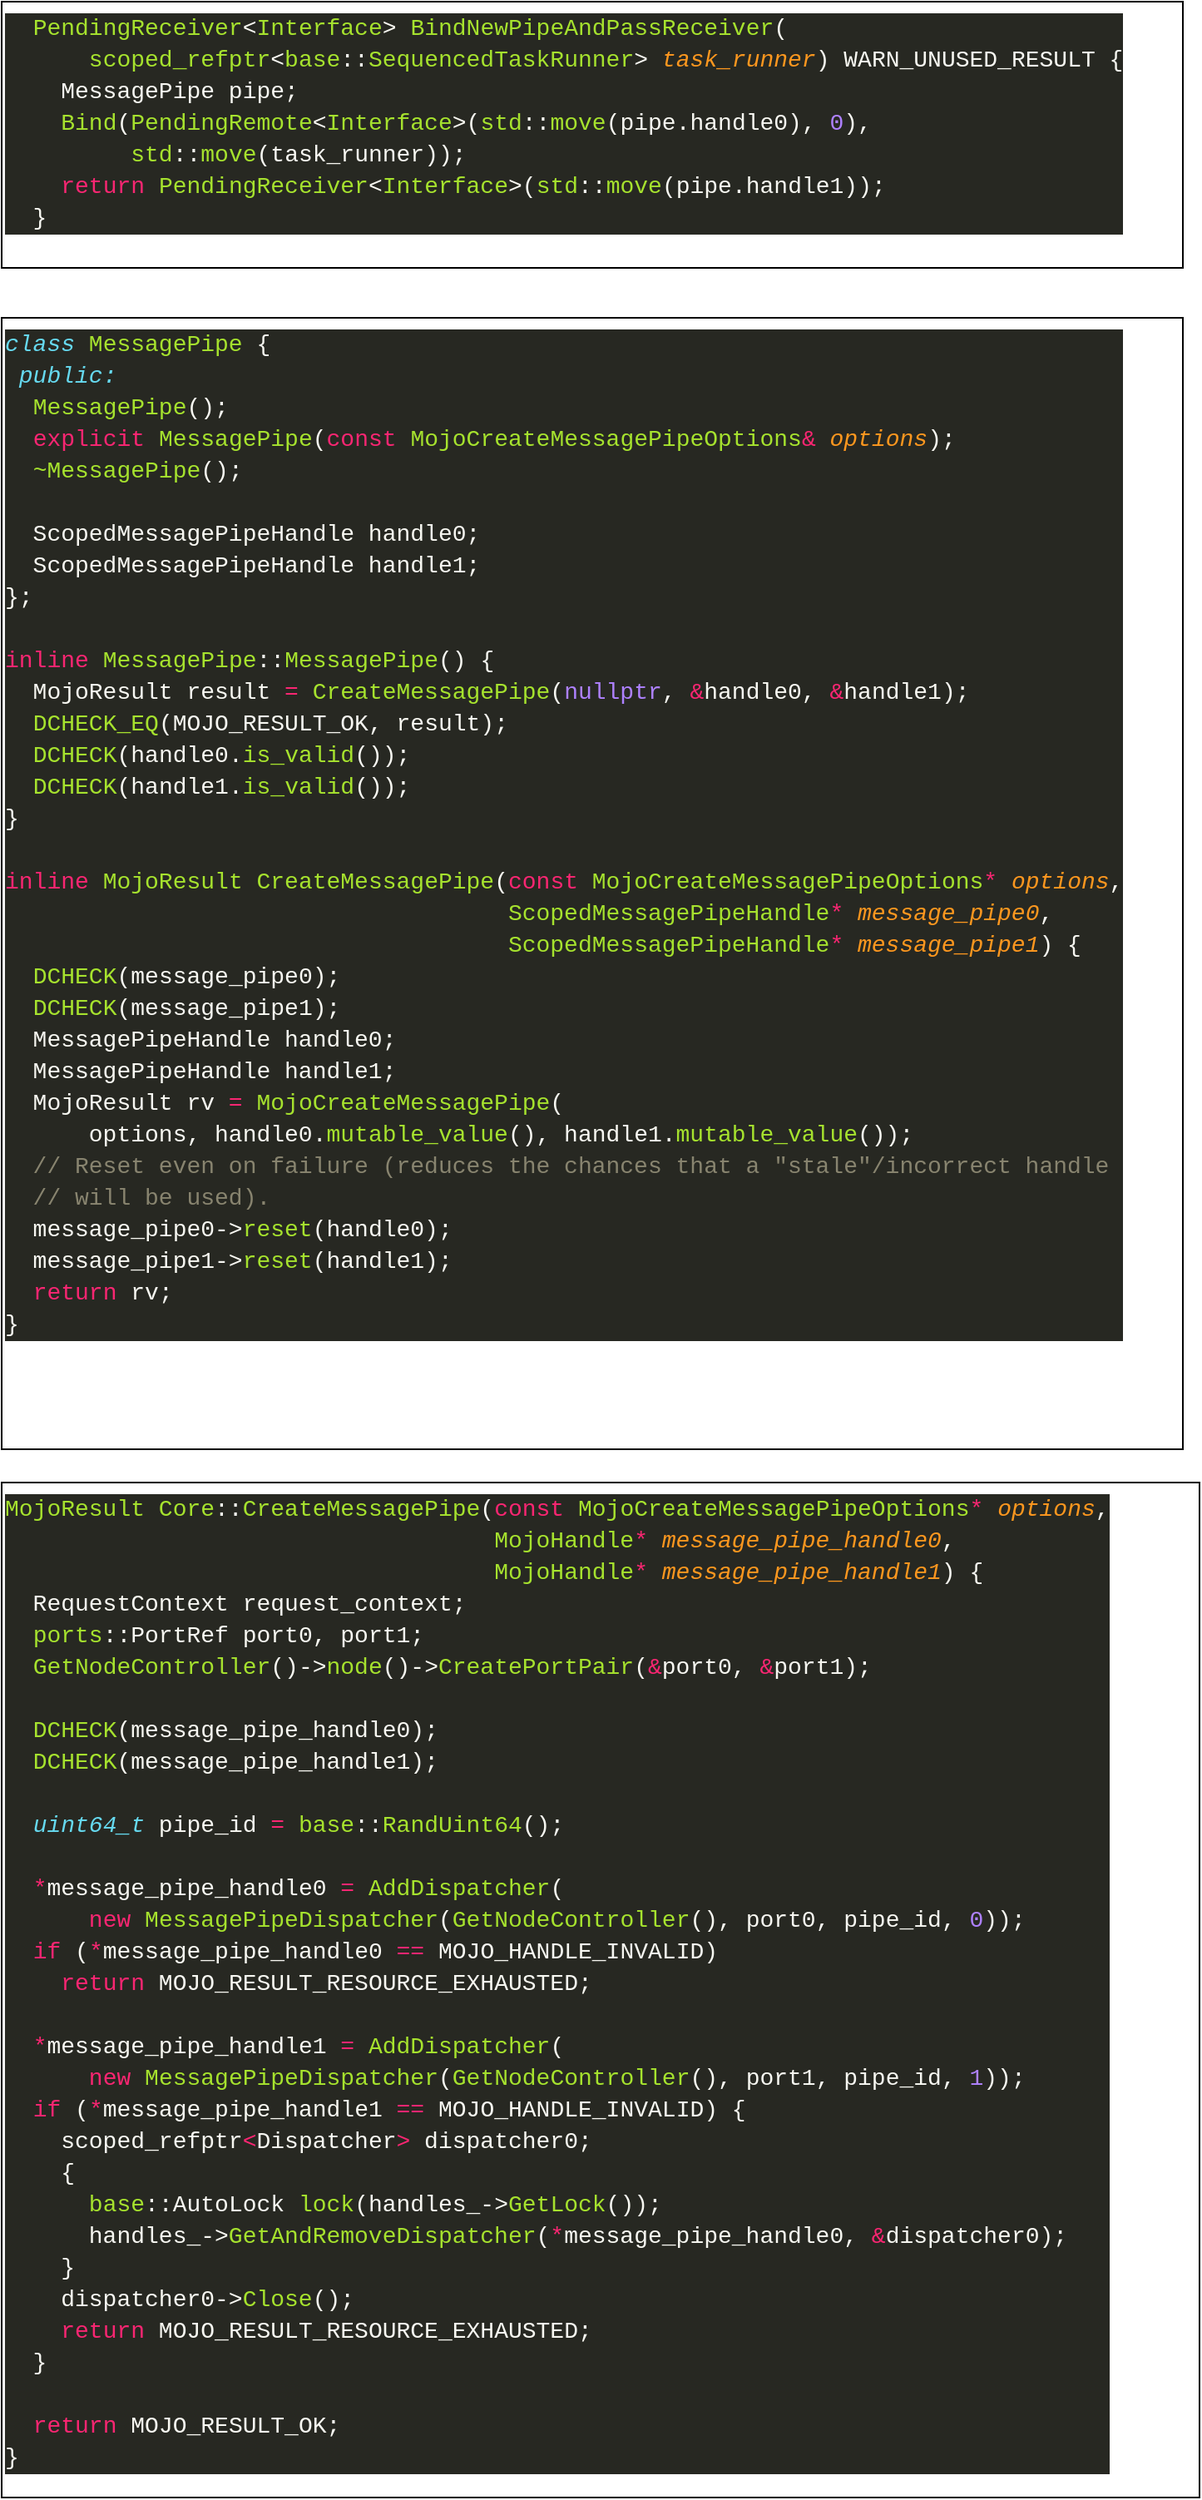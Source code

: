 <mxfile version="13.10.0" type="embed">
    <diagram id="FJJEzdKPHFxWWg1clmh_" name="Page-1">
        <mxGraphModel dx="1095" dy="789" grid="1" gridSize="10" guides="1" tooltips="1" connect="1" arrows="1" fold="1" page="1" pageScale="1" pageWidth="827" pageHeight="1169" math="0" shadow="0">
            <root>
                <mxCell id="0"/>
                <mxCell id="1" parent="0"/>
                <mxCell id="2" value="&lt;div style=&quot;color: rgb(248 , 248 , 242) ; background-color: rgb(39 , 40 , 34) ; font-family: &amp;quot;consolas&amp;quot; , &amp;quot;courier new&amp;quot; , monospace ; font-size: 14px ; line-height: 19px&quot;&gt;&lt;div&gt;&amp;nbsp;&amp;nbsp;&lt;span style=&quot;color: rgb(166 , 226 , 46)&quot;&gt;PendingReceiver&lt;/span&gt;&amp;lt;&lt;span style=&quot;color: rgb(166 , 226 , 46)&quot;&gt;Interface&lt;/span&gt;&amp;gt;&amp;nbsp;&lt;span style=&quot;color: #a6e22e&quot;&gt;BindNewPipeAndPassReceiver&lt;/span&gt;(&lt;/div&gt;&lt;div&gt;&amp;nbsp;&amp;nbsp;&amp;nbsp;&amp;nbsp;&amp;nbsp;&amp;nbsp;&lt;span style=&quot;color: rgb(166 , 226 , 46)&quot;&gt;scoped_refptr&lt;/span&gt;&amp;lt;&lt;span style=&quot;color: rgb(166 , 226 , 46)&quot;&gt;base&lt;/span&gt;::&lt;span style=&quot;color: rgb(166 , 226 , 46)&quot;&gt;SequencedTaskRunner&lt;/span&gt;&amp;gt;&amp;nbsp;&lt;span style=&quot;color: #fd971f ; font-style: italic&quot;&gt;task_runner&lt;/span&gt;)&amp;nbsp;WARN_UNUSED_RESULT&amp;nbsp;{&lt;/div&gt;&lt;div&gt;&amp;nbsp;&amp;nbsp;&amp;nbsp;&amp;nbsp;MessagePipe&amp;nbsp;pipe;&lt;/div&gt;&lt;div&gt;&amp;nbsp;&amp;nbsp;&amp;nbsp;&amp;nbsp;&lt;span style=&quot;color: #a6e22e&quot;&gt;Bind&lt;/span&gt;(&lt;span style=&quot;color: #a6e22e&quot;&gt;PendingRemote&lt;/span&gt;&amp;lt;&lt;span style=&quot;color: rgb(166 , 226 , 46)&quot;&gt;Interface&lt;/span&gt;&amp;gt;(&lt;span style=&quot;color: rgb(166 , 226 , 46)&quot;&gt;std&lt;/span&gt;::&lt;span style=&quot;color: #a6e22e&quot;&gt;move&lt;/span&gt;(pipe.handle0),&amp;nbsp;&lt;span style=&quot;color: #ae81ff&quot;&gt;0&lt;/span&gt;),&lt;/div&gt;&lt;div&gt;&amp;nbsp;&amp;nbsp;&amp;nbsp;&amp;nbsp;&amp;nbsp;&amp;nbsp;&amp;nbsp;&amp;nbsp;&amp;nbsp;&lt;span style=&quot;color: rgb(166 , 226 , 46)&quot;&gt;std&lt;/span&gt;::&lt;span style=&quot;color: #a6e22e&quot;&gt;move&lt;/span&gt;(task_runner));&lt;/div&gt;&lt;div&gt;&amp;nbsp;&amp;nbsp;&amp;nbsp;&amp;nbsp;&lt;span style=&quot;color: #f92672&quot;&gt;return&lt;/span&gt;&amp;nbsp;&lt;span style=&quot;color: #a6e22e&quot;&gt;PendingReceiver&lt;/span&gt;&amp;lt;&lt;span style=&quot;color: rgb(166 , 226 , 46)&quot;&gt;Interface&lt;/span&gt;&amp;gt;(&lt;span style=&quot;color: rgb(166 , 226 , 46)&quot;&gt;std&lt;/span&gt;::&lt;span style=&quot;color: #a6e22e&quot;&gt;move&lt;/span&gt;(pipe.handle1));&lt;/div&gt;&lt;div style=&quot;&quot;&gt;&amp;nbsp;&amp;nbsp;}&lt;/div&gt;&lt;/div&gt;" style="rounded=0;whiteSpace=wrap;html=1;align=left;verticalAlign=top;" vertex="1" parent="1">
                    <mxGeometry width="710" height="160" as="geometry"/>
                </mxCell>
                <mxCell id="3" value="&lt;div style=&quot;color: rgb(248 , 248 , 242) ; background-color: rgb(39 , 40 , 34) ; font-family: &amp;#34;consolas&amp;#34; , &amp;#34;courier new&amp;#34; , monospace ; font-size: 14px ; line-height: 19px&quot;&gt;&lt;div&gt;&lt;div style=&quot;font-family: &amp;#34;consolas&amp;#34; , &amp;#34;courier new&amp;#34; , monospace ; line-height: 19px&quot;&gt;&lt;div&gt;&lt;span style=&quot;color: #66d9ef ; font-style: italic&quot;&gt;class&lt;/span&gt;&amp;nbsp;&lt;span style=&quot;color: rgb(166 , 226 , 46)&quot;&gt;MessagePipe&lt;/span&gt;&amp;nbsp;{&lt;/div&gt;&lt;div&gt;&amp;nbsp;&lt;span style=&quot;color: #66d9ef ; font-style: italic&quot;&gt;public:&lt;/span&gt;&lt;/div&gt;&lt;div&gt;&amp;nbsp;&amp;nbsp;&lt;span style=&quot;color: #a6e22e&quot;&gt;MessagePipe&lt;/span&gt;();&lt;/div&gt;&lt;div&gt;&amp;nbsp;&amp;nbsp;&lt;span style=&quot;color: #f92672&quot;&gt;explicit&lt;/span&gt;&amp;nbsp;&lt;span style=&quot;color: #a6e22e&quot;&gt;MessagePipe&lt;/span&gt;(&lt;span style=&quot;color: #f92672&quot;&gt;const&lt;/span&gt;&amp;nbsp;&lt;span style=&quot;color: rgb(166 , 226 , 46)&quot;&gt;MojoCreateMessagePipeOptions&lt;/span&gt;&lt;span style=&quot;color: #f92672&quot;&gt;&amp;amp;&lt;/span&gt;&amp;nbsp;&lt;span style=&quot;color: #fd971f ; font-style: italic&quot;&gt;options&lt;/span&gt;);&lt;/div&gt;&lt;div&gt;&amp;nbsp;&amp;nbsp;&lt;span style=&quot;color: #a6e22e&quot;&gt;~MessagePipe&lt;/span&gt;();&lt;/div&gt;&lt;br&gt;&lt;div&gt;&amp;nbsp;&amp;nbsp;ScopedMessagePipeHandle&amp;nbsp;handle0;&lt;/div&gt;&lt;div&gt;&amp;nbsp;&amp;nbsp;ScopedMessagePipeHandle&amp;nbsp;handle1;&lt;/div&gt;&lt;div&gt;};&lt;/div&gt;&lt;div&gt;&lt;br&gt;&lt;/div&gt;&lt;/div&gt;&lt;/div&gt;&lt;div&gt;&lt;span style=&quot;color: #f92672&quot;&gt;inline&lt;/span&gt;&amp;nbsp;&lt;span style=&quot;color: rgb(166 , 226 , 46)&quot;&gt;MessagePipe&lt;/span&gt;::&lt;span style=&quot;color: #a6e22e&quot;&gt;MessagePipe&lt;/span&gt;()&amp;nbsp;{&lt;/div&gt;&lt;div&gt;&amp;nbsp;&amp;nbsp;MojoResult&amp;nbsp;result&amp;nbsp;&lt;span style=&quot;color: #f92672&quot;&gt;=&lt;/span&gt;&amp;nbsp;&lt;span style=&quot;color: #a6e22e&quot;&gt;CreateMessagePipe&lt;/span&gt;(&lt;span style=&quot;color: #ae81ff&quot;&gt;nullptr&lt;/span&gt;,&amp;nbsp;&lt;span style=&quot;color: #f92672&quot;&gt;&amp;amp;&lt;/span&gt;handle0,&amp;nbsp;&lt;span style=&quot;color: #f92672&quot;&gt;&amp;amp;&lt;/span&gt;handle1);&lt;/div&gt;&lt;div&gt;&amp;nbsp;&amp;nbsp;&lt;span style=&quot;color: #a6e22e&quot;&gt;DCHECK_EQ&lt;/span&gt;(MOJO_RESULT_OK,&amp;nbsp;result);&lt;/div&gt;&lt;div&gt;&amp;nbsp;&amp;nbsp;&lt;span style=&quot;color: #a6e22e&quot;&gt;DCHECK&lt;/span&gt;(handle0.&lt;span style=&quot;color: #a6e22e&quot;&gt;is_valid&lt;/span&gt;());&lt;/div&gt;&lt;div&gt;&amp;nbsp;&amp;nbsp;&lt;span style=&quot;color: #a6e22e&quot;&gt;DCHECK&lt;/span&gt;(handle1.&lt;span style=&quot;color: #a6e22e&quot;&gt;is_valid&lt;/span&gt;());&lt;/div&gt;&lt;div&gt;}&lt;/div&gt;&lt;div&gt;&lt;br&gt;&lt;/div&gt;&lt;div&gt;&lt;div style=&quot;font-family: &amp;#34;consolas&amp;#34; , &amp;#34;courier new&amp;#34; , monospace ; line-height: 19px&quot;&gt;&lt;div&gt;&lt;span style=&quot;color: #f92672&quot;&gt;inline&lt;/span&gt;&amp;nbsp;&lt;span style=&quot;color: rgb(166 , 226 , 46)&quot;&gt;MojoResult&lt;/span&gt;&amp;nbsp;&lt;span style=&quot;color: #a6e22e&quot;&gt;CreateMessagePipe&lt;/span&gt;(&lt;span style=&quot;color: #f92672&quot;&gt;const&lt;/span&gt;&amp;nbsp;&lt;span style=&quot;color: rgb(166 , 226 , 46)&quot;&gt;MojoCreateMessagePipeOptions&lt;/span&gt;&lt;span style=&quot;color: #f92672&quot;&gt;*&lt;/span&gt;&amp;nbsp;&lt;span style=&quot;color: #fd971f ; font-style: italic&quot;&gt;options&lt;/span&gt;,&lt;/div&gt;&lt;div&gt;&amp;nbsp;&amp;nbsp;&amp;nbsp;&amp;nbsp;&amp;nbsp;&amp;nbsp;&amp;nbsp;&amp;nbsp;&amp;nbsp;&amp;nbsp;&amp;nbsp;&amp;nbsp;&amp;nbsp;&amp;nbsp;&amp;nbsp;&amp;nbsp;&amp;nbsp;&amp;nbsp;&amp;nbsp;&amp;nbsp;&amp;nbsp;&amp;nbsp;&amp;nbsp;&amp;nbsp;&amp;nbsp;&amp;nbsp;&amp;nbsp;&amp;nbsp;&amp;nbsp;&amp;nbsp;&amp;nbsp;&amp;nbsp;&amp;nbsp;&amp;nbsp;&amp;nbsp;&amp;nbsp;&lt;span style=&quot;color: rgb(166 , 226 , 46)&quot;&gt;ScopedMessagePipeHandle&lt;/span&gt;&lt;span style=&quot;color: #f92672&quot;&gt;*&lt;/span&gt;&amp;nbsp;&lt;span style=&quot;color: #fd971f ; font-style: italic&quot;&gt;message_pipe0&lt;/span&gt;,&lt;/div&gt;&lt;div&gt;&amp;nbsp;&amp;nbsp;&amp;nbsp;&amp;nbsp;&amp;nbsp;&amp;nbsp;&amp;nbsp;&amp;nbsp;&amp;nbsp;&amp;nbsp;&amp;nbsp;&amp;nbsp;&amp;nbsp;&amp;nbsp;&amp;nbsp;&amp;nbsp;&amp;nbsp;&amp;nbsp;&amp;nbsp;&amp;nbsp;&amp;nbsp;&amp;nbsp;&amp;nbsp;&amp;nbsp;&amp;nbsp;&amp;nbsp;&amp;nbsp;&amp;nbsp;&amp;nbsp;&amp;nbsp;&amp;nbsp;&amp;nbsp;&amp;nbsp;&amp;nbsp;&amp;nbsp;&amp;nbsp;&lt;span style=&quot;color: rgb(166 , 226 , 46)&quot;&gt;ScopedMessagePipeHandle&lt;/span&gt;&lt;span style=&quot;color: #f92672&quot;&gt;*&lt;/span&gt;&amp;nbsp;&lt;span style=&quot;color: #fd971f ; font-style: italic&quot;&gt;message_pipe1&lt;/span&gt;)&amp;nbsp;{&lt;/div&gt;&lt;div&gt;&amp;nbsp;&amp;nbsp;&lt;span style=&quot;color: #a6e22e&quot;&gt;DCHECK&lt;/span&gt;(message_pipe0);&lt;/div&gt;&lt;div&gt;&amp;nbsp;&amp;nbsp;&lt;span style=&quot;color: #a6e22e&quot;&gt;DCHECK&lt;/span&gt;(message_pipe1);&lt;/div&gt;&lt;div&gt;&amp;nbsp;&amp;nbsp;MessagePipeHandle&amp;nbsp;handle0;&lt;/div&gt;&lt;div&gt;&amp;nbsp;&amp;nbsp;MessagePipeHandle&amp;nbsp;handle1;&lt;/div&gt;&lt;div&gt;&amp;nbsp;&amp;nbsp;MojoResult&amp;nbsp;rv&amp;nbsp;&lt;span style=&quot;color: #f92672&quot;&gt;=&lt;/span&gt;&amp;nbsp;&lt;span style=&quot;color: #a6e22e&quot;&gt;MojoCreateMessagePipe&lt;/span&gt;(&lt;/div&gt;&lt;div&gt;&amp;nbsp;&amp;nbsp;&amp;nbsp;&amp;nbsp;&amp;nbsp;&amp;nbsp;options,&amp;nbsp;handle0.&lt;span style=&quot;color: #a6e22e&quot;&gt;mutable_value&lt;/span&gt;(),&amp;nbsp;handle1.&lt;span style=&quot;color: #a6e22e&quot;&gt;mutable_value&lt;/span&gt;());&lt;/div&gt;&lt;div&gt;&lt;span style=&quot;color: #88846f&quot;&gt;&amp;nbsp;&amp;nbsp;//&amp;nbsp;Reset&amp;nbsp;even&amp;nbsp;on&amp;nbsp;failure&amp;nbsp;(reduces&amp;nbsp;the&amp;nbsp;chances&amp;nbsp;that&amp;nbsp;a&amp;nbsp;&quot;stale&quot;/incorrect&amp;nbsp;handle&lt;/span&gt;&lt;/div&gt;&lt;div&gt;&lt;span style=&quot;color: #88846f&quot;&gt;&amp;nbsp;&amp;nbsp;//&amp;nbsp;will&amp;nbsp;be&amp;nbsp;used).&lt;/span&gt;&lt;/div&gt;&lt;div&gt;&amp;nbsp;&amp;nbsp;message_pipe0-&amp;gt;&lt;span style=&quot;color: #a6e22e&quot;&gt;reset&lt;/span&gt;(handle0);&lt;/div&gt;&lt;div&gt;&amp;nbsp;&amp;nbsp;message_pipe1-&amp;gt;&lt;span style=&quot;color: #a6e22e&quot;&gt;reset&lt;/span&gt;(handle1);&lt;/div&gt;&lt;div&gt;&amp;nbsp;&amp;nbsp;&lt;span style=&quot;color: #f92672&quot;&gt;return&lt;/span&gt;&amp;nbsp;rv;&lt;/div&gt;&lt;div&gt;}&lt;/div&gt;&lt;/div&gt;&lt;/div&gt;&lt;/div&gt;" style="rounded=0;whiteSpace=wrap;html=1;align=left;verticalAlign=top;" vertex="1" parent="1">
                    <mxGeometry y="190" width="710" height="680" as="geometry"/>
                </mxCell>
                <mxCell id="4" value="&lt;div style=&quot;color: rgb(248 , 248 , 242) ; background-color: rgb(39 , 40 , 34) ; font-family: &amp;#34;consolas&amp;#34; , &amp;#34;courier new&amp;#34; , monospace ; font-size: 14px ; line-height: 19px&quot;&gt;&lt;div&gt;&lt;span style=&quot;color: rgb(166 , 226 , 46)&quot;&gt;MojoResult&lt;/span&gt;&amp;nbsp;&lt;span style=&quot;color: rgb(166 , 226 , 46)&quot;&gt;Core&lt;/span&gt;::&lt;span style=&quot;color: #a6e22e&quot;&gt;CreateMessagePipe&lt;/span&gt;(&lt;span style=&quot;color: #f92672&quot;&gt;const&lt;/span&gt;&amp;nbsp;&lt;span style=&quot;color: rgb(166 , 226 , 46)&quot;&gt;MojoCreateMessagePipeOptions&lt;/span&gt;&lt;span style=&quot;color: #f92672&quot;&gt;*&lt;/span&gt;&amp;nbsp;&lt;span style=&quot;color: #fd971f ; font-style: italic&quot;&gt;options&lt;/span&gt;,&lt;/div&gt;&lt;div&gt;&amp;nbsp;&amp;nbsp;&amp;nbsp;&amp;nbsp;&amp;nbsp;&amp;nbsp;&amp;nbsp;&amp;nbsp;&amp;nbsp;&amp;nbsp;&amp;nbsp;&amp;nbsp;&amp;nbsp;&amp;nbsp;&amp;nbsp;&amp;nbsp;&amp;nbsp;&amp;nbsp;&amp;nbsp;&amp;nbsp;&amp;nbsp;&amp;nbsp;&amp;nbsp;&amp;nbsp;&amp;nbsp;&amp;nbsp;&amp;nbsp;&amp;nbsp;&amp;nbsp;&amp;nbsp;&amp;nbsp;&amp;nbsp;&amp;nbsp;&amp;nbsp;&amp;nbsp;&lt;span style=&quot;color: rgb(166 , 226 , 46)&quot;&gt;MojoHandle&lt;/span&gt;&lt;span style=&quot;color: #f92672&quot;&gt;*&lt;/span&gt;&amp;nbsp;&lt;span style=&quot;color: #fd971f ; font-style: italic&quot;&gt;message_pipe_handle0&lt;/span&gt;,&lt;/div&gt;&lt;div&gt;&amp;nbsp;&amp;nbsp;&amp;nbsp;&amp;nbsp;&amp;nbsp;&amp;nbsp;&amp;nbsp;&amp;nbsp;&amp;nbsp;&amp;nbsp;&amp;nbsp;&amp;nbsp;&amp;nbsp;&amp;nbsp;&amp;nbsp;&amp;nbsp;&amp;nbsp;&amp;nbsp;&amp;nbsp;&amp;nbsp;&amp;nbsp;&amp;nbsp;&amp;nbsp;&amp;nbsp;&amp;nbsp;&amp;nbsp;&amp;nbsp;&amp;nbsp;&amp;nbsp;&amp;nbsp;&amp;nbsp;&amp;nbsp;&amp;nbsp;&amp;nbsp;&amp;nbsp;&lt;span style=&quot;color: rgb(166 , 226 , 46)&quot;&gt;MojoHandle&lt;/span&gt;&lt;span style=&quot;color: #f92672&quot;&gt;*&lt;/span&gt;&amp;nbsp;&lt;span style=&quot;color: #fd971f ; font-style: italic&quot;&gt;message_pipe_handle1&lt;/span&gt;)&amp;nbsp;{&lt;/div&gt;&lt;div&gt;&amp;nbsp;&amp;nbsp;RequestContext&amp;nbsp;request_context;&lt;/div&gt;&lt;div&gt;&amp;nbsp;&amp;nbsp;&lt;span style=&quot;color: rgb(166 , 226 , 46)&quot;&gt;ports&lt;/span&gt;::PortRef&amp;nbsp;port0,&amp;nbsp;port1;&lt;/div&gt;&lt;div&gt;&amp;nbsp;&amp;nbsp;&lt;span style=&quot;color: #a6e22e&quot;&gt;GetNodeController&lt;/span&gt;()-&amp;gt;&lt;span style=&quot;color: #a6e22e&quot;&gt;node&lt;/span&gt;()-&amp;gt;&lt;span style=&quot;color: #a6e22e&quot;&gt;CreatePortPair&lt;/span&gt;(&lt;span style=&quot;color: #f92672&quot;&gt;&amp;amp;&lt;/span&gt;port0,&amp;nbsp;&lt;span style=&quot;color: #f92672&quot;&gt;&amp;amp;&lt;/span&gt;port1);&lt;/div&gt;&lt;br&gt;&lt;div&gt;&amp;nbsp;&amp;nbsp;&lt;span style=&quot;color: #a6e22e&quot;&gt;DCHECK&lt;/span&gt;(message_pipe_handle0);&lt;/div&gt;&lt;div&gt;&amp;nbsp;&amp;nbsp;&lt;span style=&quot;color: #a6e22e&quot;&gt;DCHECK&lt;/span&gt;(message_pipe_handle1);&lt;/div&gt;&lt;br&gt;&lt;div&gt;&amp;nbsp;&amp;nbsp;&lt;span style=&quot;color: #66d9ef ; font-style: italic&quot;&gt;uint64_t&lt;/span&gt;&amp;nbsp;pipe_id&amp;nbsp;&lt;span style=&quot;color: #f92672&quot;&gt;=&lt;/span&gt;&amp;nbsp;&lt;span style=&quot;color: rgb(166 , 226 , 46)&quot;&gt;base&lt;/span&gt;::&lt;span style=&quot;color: #a6e22e&quot;&gt;RandUint64&lt;/span&gt;();&lt;/div&gt;&lt;br&gt;&lt;div&gt;&amp;nbsp;&amp;nbsp;&lt;span style=&quot;color: #f92672&quot;&gt;*&lt;/span&gt;message_pipe_handle0&amp;nbsp;&lt;span style=&quot;color: #f92672&quot;&gt;=&lt;/span&gt;&amp;nbsp;&lt;span style=&quot;color: #a6e22e&quot;&gt;AddDispatcher&lt;/span&gt;(&lt;/div&gt;&lt;div&gt;&amp;nbsp;&amp;nbsp;&amp;nbsp;&amp;nbsp;&amp;nbsp;&amp;nbsp;&lt;span style=&quot;color: #f92672&quot;&gt;new&lt;/span&gt;&amp;nbsp;&lt;span style=&quot;color: #a6e22e&quot;&gt;MessagePipeDispatcher&lt;/span&gt;(&lt;span style=&quot;color: #a6e22e&quot;&gt;GetNodeController&lt;/span&gt;(),&amp;nbsp;port0,&amp;nbsp;pipe_id,&amp;nbsp;&lt;span style=&quot;color: #ae81ff&quot;&gt;0&lt;/span&gt;));&lt;/div&gt;&lt;div&gt;&amp;nbsp;&amp;nbsp;&lt;span style=&quot;color: #f92672&quot;&gt;if&lt;/span&gt;&amp;nbsp;(&lt;span style=&quot;color: #f92672&quot;&gt;*&lt;/span&gt;message_pipe_handle0&amp;nbsp;&lt;span style=&quot;color: #f92672&quot;&gt;==&lt;/span&gt;&amp;nbsp;MOJO_HANDLE_INVALID)&lt;/div&gt;&lt;div&gt;&amp;nbsp;&amp;nbsp;&amp;nbsp;&amp;nbsp;&lt;span style=&quot;color: #f92672&quot;&gt;return&lt;/span&gt;&amp;nbsp;MOJO_RESULT_RESOURCE_EXHAUSTED;&lt;/div&gt;&lt;br&gt;&lt;div&gt;&amp;nbsp;&amp;nbsp;&lt;span style=&quot;color: #f92672&quot;&gt;*&lt;/span&gt;message_pipe_handle1&amp;nbsp;&lt;span style=&quot;color: #f92672&quot;&gt;=&lt;/span&gt;&amp;nbsp;&lt;span style=&quot;color: #a6e22e&quot;&gt;AddDispatcher&lt;/span&gt;(&lt;/div&gt;&lt;div&gt;&amp;nbsp;&amp;nbsp;&amp;nbsp;&amp;nbsp;&amp;nbsp;&amp;nbsp;&lt;span style=&quot;color: #f92672&quot;&gt;new&lt;/span&gt;&amp;nbsp;&lt;span style=&quot;color: #a6e22e&quot;&gt;MessagePipeDispatcher&lt;/span&gt;(&lt;span style=&quot;color: #a6e22e&quot;&gt;GetNodeController&lt;/span&gt;(),&amp;nbsp;port1,&amp;nbsp;pipe_id,&amp;nbsp;&lt;span style=&quot;color: #ae81ff&quot;&gt;1&lt;/span&gt;));&lt;/div&gt;&lt;div&gt;&amp;nbsp;&amp;nbsp;&lt;span style=&quot;color: #f92672&quot;&gt;if&lt;/span&gt;&amp;nbsp;(&lt;span style=&quot;color: #f92672&quot;&gt;*&lt;/span&gt;message_pipe_handle1&amp;nbsp;&lt;span style=&quot;color: #f92672&quot;&gt;==&lt;/span&gt;&amp;nbsp;MOJO_HANDLE_INVALID)&amp;nbsp;{&lt;/div&gt;&lt;div&gt;&amp;nbsp;&amp;nbsp;&amp;nbsp;&amp;nbsp;scoped_refptr&lt;span style=&quot;color: #f92672&quot;&gt;&amp;lt;&lt;/span&gt;Dispatcher&lt;span style=&quot;color: #f92672&quot;&gt;&amp;gt;&lt;/span&gt;&amp;nbsp;dispatcher0;&lt;/div&gt;&lt;div&gt;&amp;nbsp;&amp;nbsp;&amp;nbsp;&amp;nbsp;{&lt;/div&gt;&lt;div&gt;&amp;nbsp;&amp;nbsp;&amp;nbsp;&amp;nbsp;&amp;nbsp;&amp;nbsp;&lt;span style=&quot;color: rgb(166 , 226 , 46)&quot;&gt;base&lt;/span&gt;::AutoLock&amp;nbsp;&lt;span style=&quot;color: #a6e22e&quot;&gt;lock&lt;/span&gt;(handles_-&amp;gt;&lt;span style=&quot;color: #a6e22e&quot;&gt;GetLock&lt;/span&gt;());&lt;/div&gt;&lt;div&gt;&amp;nbsp;&amp;nbsp;&amp;nbsp;&amp;nbsp;&amp;nbsp;&amp;nbsp;handles_-&amp;gt;&lt;span style=&quot;color: #a6e22e&quot;&gt;GetAndRemoveDispatcher&lt;/span&gt;(&lt;span style=&quot;color: #f92672&quot;&gt;*&lt;/span&gt;message_pipe_handle0,&amp;nbsp;&lt;span style=&quot;color: #f92672&quot;&gt;&amp;amp;&lt;/span&gt;dispatcher0);&lt;/div&gt;&lt;div&gt;&amp;nbsp;&amp;nbsp;&amp;nbsp;&amp;nbsp;}&lt;/div&gt;&lt;div&gt;&amp;nbsp;&amp;nbsp;&amp;nbsp;&amp;nbsp;dispatcher0-&amp;gt;&lt;span style=&quot;color: #a6e22e&quot;&gt;Close&lt;/span&gt;();&lt;/div&gt;&lt;div&gt;&amp;nbsp;&amp;nbsp;&amp;nbsp;&amp;nbsp;&lt;span style=&quot;color: #f92672&quot;&gt;return&lt;/span&gt;&amp;nbsp;MOJO_RESULT_RESOURCE_EXHAUSTED;&lt;/div&gt;&lt;div&gt;&amp;nbsp;&amp;nbsp;}&lt;/div&gt;&lt;br&gt;&lt;div&gt;&amp;nbsp;&amp;nbsp;&lt;span style=&quot;color: #f92672&quot;&gt;return&lt;/span&gt;&amp;nbsp;MOJO_RESULT_OK;&lt;/div&gt;&lt;div&gt;}&lt;/div&gt;&lt;/div&gt;" style="rounded=0;whiteSpace=wrap;html=1;align=left;verticalAlign=top;" vertex="1" parent="1">
                    <mxGeometry y="890" width="720" height="610" as="geometry"/>
                </mxCell>
            </root>
        </mxGraphModel>
    </diagram>
</mxfile>
